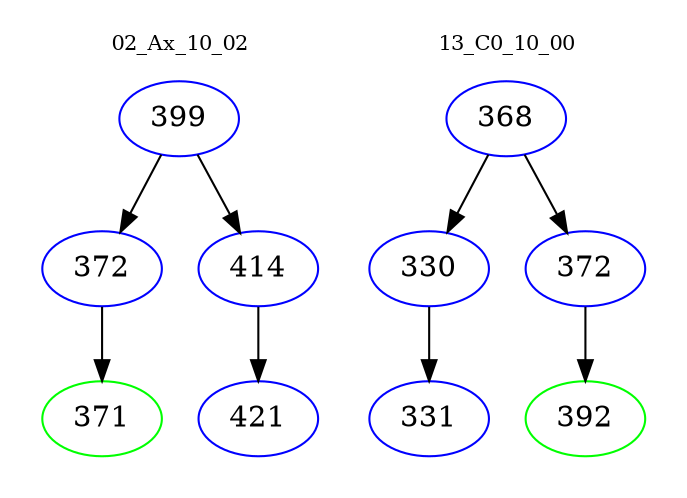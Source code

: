 digraph{
subgraph cluster_0 {
color = white
label = "02_Ax_10_02";
fontsize=10;
T0_399 [label="399", color="blue"]
T0_399 -> T0_372 [color="black"]
T0_372 [label="372", color="blue"]
T0_372 -> T0_371 [color="black"]
T0_371 [label="371", color="green"]
T0_399 -> T0_414 [color="black"]
T0_414 [label="414", color="blue"]
T0_414 -> T0_421 [color="black"]
T0_421 [label="421", color="blue"]
}
subgraph cluster_1 {
color = white
label = "13_C0_10_00";
fontsize=10;
T1_368 [label="368", color="blue"]
T1_368 -> T1_330 [color="black"]
T1_330 [label="330", color="blue"]
T1_330 -> T1_331 [color="black"]
T1_331 [label="331", color="blue"]
T1_368 -> T1_372 [color="black"]
T1_372 [label="372", color="blue"]
T1_372 -> T1_392 [color="black"]
T1_392 [label="392", color="green"]
}
}
